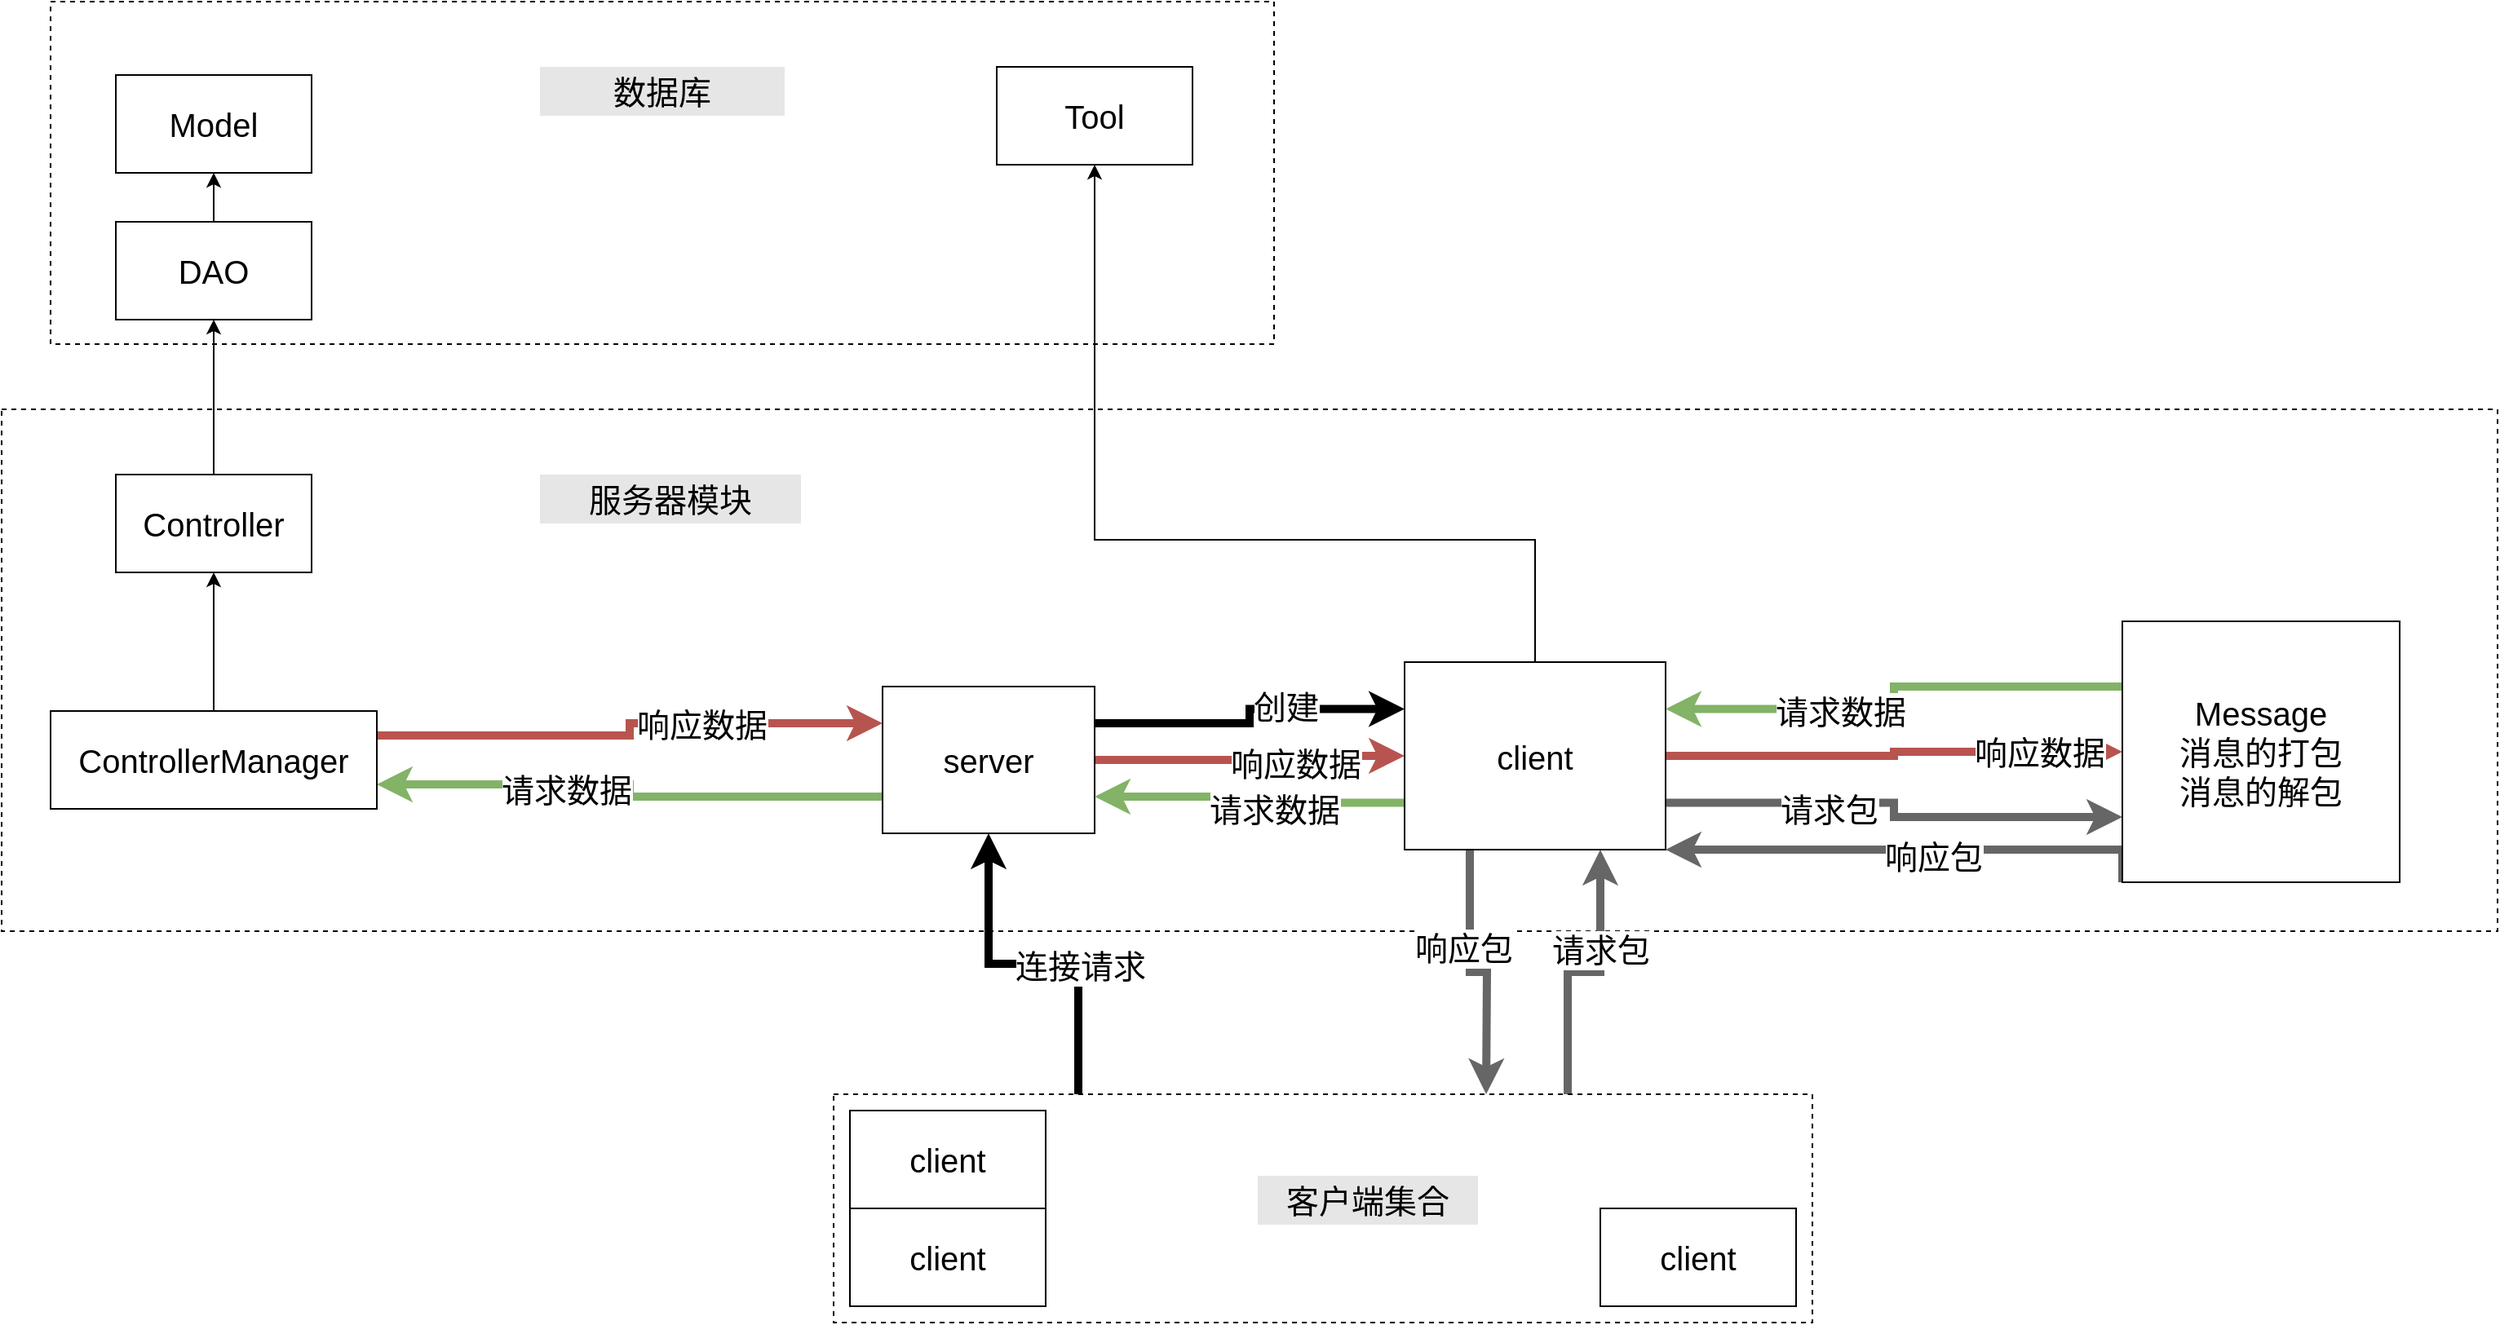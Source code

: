 <mxfile version="16.1.0" type="github" pages="2">
  <diagram id="oG_Hy-zvtwRr0csXsR83" name="服务器端结构">
    <mxGraphModel dx="2756" dy="1000" grid="1" gridSize="10" guides="1" tooltips="1" connect="1" arrows="1" fold="1" page="1" pageScale="1" pageWidth="827" pageHeight="1169" math="0" shadow="0">
      <root>
        <mxCell id="0" />
        <mxCell id="1" parent="0" />
        <mxCell id="4yhZJhOrAPvXMS8r5TzF-34" value="" style="rounded=0;whiteSpace=wrap;html=1;dashed=1;fontSize=20;strokeColor=default;" vertex="1" parent="1">
          <mxGeometry x="-180" y="30" width="750" height="210" as="geometry" />
        </mxCell>
        <mxCell id="4yhZJhOrAPvXMS8r5TzF-32" value="" style="rounded=0;whiteSpace=wrap;html=1;dashed=1;fontSize=20;strokeColor=default;" vertex="1" parent="1">
          <mxGeometry x="-210" y="280" width="1530" height="320" as="geometry" />
        </mxCell>
        <mxCell id="4yhZJhOrAPvXMS8r5TzF-7" style="edgeStyle=orthogonalEdgeStyle;rounded=0;orthogonalLoop=1;jettySize=auto;html=1;exitX=0.25;exitY=0;exitDx=0;exitDy=0;fontSize=20;startArrow=none;startFill=0;strokeWidth=5;entryX=0.5;entryY=1;entryDx=0;entryDy=0;" edge="1" parent="1" source="wnf2VfuJf94anjGbQvdZ-6" target="wnf2VfuJf94anjGbQvdZ-2">
          <mxGeometry relative="1" as="geometry">
            <mxPoint x="400" y="600" as="targetPoint" />
            <Array as="points" />
          </mxGeometry>
        </mxCell>
        <mxCell id="4yhZJhOrAPvXMS8r5TzF-8" value="连接请求" style="edgeLabel;html=1;align=center;verticalAlign=middle;resizable=0;points=[];fontSize=20;" vertex="1" connectable="0" parent="4yhZJhOrAPvXMS8r5TzF-7">
          <mxGeometry x="-0.263" y="-1" relative="1" as="geometry">
            <mxPoint as="offset" />
          </mxGeometry>
        </mxCell>
        <mxCell id="4yhZJhOrAPvXMS8r5TzF-9" style="edgeStyle=orthogonalEdgeStyle;rounded=0;orthogonalLoop=1;jettySize=auto;html=1;exitX=1;exitY=0.25;exitDx=0;exitDy=0;entryX=0;entryY=0.25;entryDx=0;entryDy=0;fontSize=20;startArrow=none;startFill=0;strokeWidth=5;" edge="1" parent="1" source="wnf2VfuJf94anjGbQvdZ-2" target="wnf2VfuJf94anjGbQvdZ-3">
          <mxGeometry relative="1" as="geometry" />
        </mxCell>
        <mxCell id="4yhZJhOrAPvXMS8r5TzF-10" value="创建" style="edgeLabel;html=1;align=center;verticalAlign=middle;resizable=0;points=[];fontSize=20;" vertex="1" connectable="0" parent="4yhZJhOrAPvXMS8r5TzF-9">
          <mxGeometry x="0.263" y="2" relative="1" as="geometry">
            <mxPoint as="offset" />
          </mxGeometry>
        </mxCell>
        <mxCell id="4yhZJhOrAPvXMS8r5TzF-20" style="edgeStyle=orthogonalEdgeStyle;rounded=0;orthogonalLoop=1;jettySize=auto;html=1;exitX=0;exitY=0.75;exitDx=0;exitDy=0;entryX=1;entryY=0.75;entryDx=0;entryDy=0;fontSize=20;startArrow=none;startFill=0;strokeWidth=5;fillColor=#d5e8d4;strokeColor=#82b366;" edge="1" parent="1" source="wnf2VfuJf94anjGbQvdZ-2" target="oRRDKivhvVMNvXGFLit--1">
          <mxGeometry relative="1" as="geometry" />
        </mxCell>
        <mxCell id="4yhZJhOrAPvXMS8r5TzF-21" value="请求数据" style="edgeLabel;html=1;align=center;verticalAlign=middle;resizable=0;points=[];fontSize=20;" vertex="1" connectable="0" parent="4yhZJhOrAPvXMS8r5TzF-20">
          <mxGeometry x="0.268" y="3" relative="1" as="geometry">
            <mxPoint as="offset" />
          </mxGeometry>
        </mxCell>
        <mxCell id="4yhZJhOrAPvXMS8r5TzF-24" style="edgeStyle=orthogonalEdgeStyle;rounded=0;orthogonalLoop=1;jettySize=auto;html=1;exitX=1;exitY=0.5;exitDx=0;exitDy=0;entryX=0;entryY=0.5;entryDx=0;entryDy=0;fontSize=20;startArrow=none;startFill=0;strokeWidth=5;fillColor=#f8cecc;strokeColor=#b85450;" edge="1" parent="1" source="wnf2VfuJf94anjGbQvdZ-2" target="wnf2VfuJf94anjGbQvdZ-3">
          <mxGeometry relative="1" as="geometry" />
        </mxCell>
        <mxCell id="4yhZJhOrAPvXMS8r5TzF-25" value="响应数据" style="edgeLabel;html=1;align=center;verticalAlign=middle;resizable=0;points=[];fontSize=20;" vertex="1" connectable="0" parent="4yhZJhOrAPvXMS8r5TzF-24">
          <mxGeometry x="0.303" y="-4" relative="1" as="geometry">
            <mxPoint as="offset" />
          </mxGeometry>
        </mxCell>
        <mxCell id="wnf2VfuJf94anjGbQvdZ-2" value="&lt;span style=&quot;font-size: 20px&quot;&gt;server&lt;br&gt;&lt;/span&gt;" style="rounded=0;whiteSpace=wrap;html=1;" parent="1" vertex="1">
          <mxGeometry x="330" y="450" width="130" height="90" as="geometry" />
        </mxCell>
        <mxCell id="wnf2VfuJf94anjGbQvdZ-25" style="edgeStyle=orthogonalEdgeStyle;rounded=0;orthogonalLoop=1;jettySize=auto;html=1;entryX=0.5;entryY=1;entryDx=0;entryDy=0;fontSize=20;exitX=0.5;exitY=0;exitDx=0;exitDy=0;" parent="1" source="wnf2VfuJf94anjGbQvdZ-3" target="wnf2VfuJf94anjGbQvdZ-13" edge="1">
          <mxGeometry relative="1" as="geometry">
            <Array as="points">
              <mxPoint x="710" y="360" />
              <mxPoint x="790" y="360" />
            </Array>
          </mxGeometry>
        </mxCell>
        <mxCell id="4yhZJhOrAPvXMS8r5TzF-14" style="edgeStyle=orthogonalEdgeStyle;rounded=0;orthogonalLoop=1;jettySize=auto;html=1;exitX=1;exitY=0.75;exitDx=0;exitDy=0;entryX=0;entryY=0.75;entryDx=0;entryDy=0;fontSize=20;startArrow=none;startFill=0;strokeWidth=5;fillColor=#f5f5f5;strokeColor=#666666;" edge="1" parent="1" source="wnf2VfuJf94anjGbQvdZ-3" target="GOlorQ2MwcxbbiScanlw-1">
          <mxGeometry relative="1" as="geometry" />
        </mxCell>
        <mxCell id="4yhZJhOrAPvXMS8r5TzF-15" value="请求包" style="edgeLabel;html=1;align=center;verticalAlign=middle;resizable=0;points=[];fontSize=20;" vertex="1" connectable="0" parent="4yhZJhOrAPvXMS8r5TzF-14">
          <mxGeometry x="-0.312" y="-3" relative="1" as="geometry">
            <mxPoint as="offset" />
          </mxGeometry>
        </mxCell>
        <mxCell id="4yhZJhOrAPvXMS8r5TzF-18" style="edgeStyle=orthogonalEdgeStyle;rounded=0;orthogonalLoop=1;jettySize=auto;html=1;exitX=0;exitY=0.75;exitDx=0;exitDy=0;entryX=1;entryY=0.75;entryDx=0;entryDy=0;fontSize=20;startArrow=none;startFill=0;strokeWidth=5;fillColor=#d5e8d4;strokeColor=#82b366;" edge="1" parent="1" source="wnf2VfuJf94anjGbQvdZ-3" target="wnf2VfuJf94anjGbQvdZ-2">
          <mxGeometry relative="1" as="geometry" />
        </mxCell>
        <mxCell id="4yhZJhOrAPvXMS8r5TzF-19" value="请求数据" style="edgeLabel;html=1;align=center;verticalAlign=middle;resizable=0;points=[];fontSize=20;" vertex="1" connectable="0" parent="4yhZJhOrAPvXMS8r5TzF-18">
          <mxGeometry x="-0.175" y="3" relative="1" as="geometry">
            <mxPoint as="offset" />
          </mxGeometry>
        </mxCell>
        <mxCell id="4yhZJhOrAPvXMS8r5TzF-26" style="edgeStyle=orthogonalEdgeStyle;rounded=0;orthogonalLoop=1;jettySize=auto;html=1;exitX=1;exitY=0.5;exitDx=0;exitDy=0;entryX=0;entryY=0.5;entryDx=0;entryDy=0;fontSize=20;startArrow=none;startFill=0;strokeWidth=5;fillColor=#f8cecc;strokeColor=#b85450;" edge="1" parent="1" source="wnf2VfuJf94anjGbQvdZ-3" target="GOlorQ2MwcxbbiScanlw-1">
          <mxGeometry relative="1" as="geometry" />
        </mxCell>
        <mxCell id="4yhZJhOrAPvXMS8r5TzF-27" value="响应数据" style="edgeLabel;html=1;align=center;verticalAlign=middle;resizable=0;points=[];fontSize=20;" vertex="1" connectable="0" parent="4yhZJhOrAPvXMS8r5TzF-26">
          <mxGeometry x="0.634" relative="1" as="geometry">
            <mxPoint as="offset" />
          </mxGeometry>
        </mxCell>
        <mxCell id="4yhZJhOrAPvXMS8r5TzF-28" style="edgeStyle=orthogonalEdgeStyle;rounded=0;orthogonalLoop=1;jettySize=auto;html=1;exitX=0.25;exitY=1;exitDx=0;exitDy=0;fontSize=20;startArrow=none;startFill=0;strokeWidth=5;fillColor=#f5f5f5;strokeColor=#666666;" edge="1" parent="1" source="wnf2VfuJf94anjGbQvdZ-3">
          <mxGeometry relative="1" as="geometry">
            <mxPoint x="700" y="700" as="targetPoint" />
          </mxGeometry>
        </mxCell>
        <mxCell id="4yhZJhOrAPvXMS8r5TzF-29" value="响应包" style="edgeLabel;html=1;align=center;verticalAlign=middle;resizable=0;points=[];fontSize=20;" vertex="1" connectable="0" parent="4yhZJhOrAPvXMS8r5TzF-28">
          <mxGeometry x="-0.261" y="-4" relative="1" as="geometry">
            <mxPoint as="offset" />
          </mxGeometry>
        </mxCell>
        <mxCell id="wnf2VfuJf94anjGbQvdZ-3" value="&lt;span style=&quot;font-size: 20px&quot;&gt;client&lt;br&gt;&lt;/span&gt;" style="rounded=0;whiteSpace=wrap;html=1;" parent="1" vertex="1">
          <mxGeometry x="650" y="435" width="160" height="115" as="geometry" />
        </mxCell>
        <mxCell id="wnf2VfuJf94anjGbQvdZ-14" style="edgeStyle=orthogonalEdgeStyle;rounded=0;orthogonalLoop=1;jettySize=auto;html=1;entryX=0.5;entryY=1;entryDx=0;entryDy=0;fontSize=20;" parent="1" source="wnf2VfuJf94anjGbQvdZ-9" target="wnf2VfuJf94anjGbQvdZ-11" edge="1">
          <mxGeometry relative="1" as="geometry" />
        </mxCell>
        <mxCell id="wnf2VfuJf94anjGbQvdZ-9" value="&lt;span style=&quot;font-size: 20px&quot;&gt;Controller&lt;br&gt;&lt;/span&gt;" style="rounded=0;whiteSpace=wrap;html=1;" parent="1" vertex="1">
          <mxGeometry x="-140" y="320" width="120" height="60" as="geometry" />
        </mxCell>
        <mxCell id="wnf2VfuJf94anjGbQvdZ-15" style="edgeStyle=orthogonalEdgeStyle;rounded=0;orthogonalLoop=1;jettySize=auto;html=1;entryX=0.5;entryY=1;entryDx=0;entryDy=0;fontSize=20;" parent="1" source="wnf2VfuJf94anjGbQvdZ-11" target="wnf2VfuJf94anjGbQvdZ-12" edge="1">
          <mxGeometry relative="1" as="geometry" />
        </mxCell>
        <mxCell id="wnf2VfuJf94anjGbQvdZ-11" value="&lt;span style=&quot;font-size: 20px&quot;&gt;DAO&lt;br&gt;&lt;/span&gt;" style="rounded=0;whiteSpace=wrap;html=1;" parent="1" vertex="1">
          <mxGeometry x="-140" y="165" width="120" height="60" as="geometry" />
        </mxCell>
        <mxCell id="wnf2VfuJf94anjGbQvdZ-12" value="&lt;span style=&quot;font-size: 20px&quot;&gt;Model&lt;br&gt;&lt;/span&gt;" style="rounded=0;whiteSpace=wrap;html=1;" parent="1" vertex="1">
          <mxGeometry x="-140" y="75" width="120" height="60" as="geometry" />
        </mxCell>
        <mxCell id="wnf2VfuJf94anjGbQvdZ-13" value="&lt;span style=&quot;font-size: 20px&quot;&gt;Tool&lt;br&gt;&lt;/span&gt;" style="rounded=0;whiteSpace=wrap;html=1;" parent="1" vertex="1">
          <mxGeometry x="400" y="70" width="120" height="60" as="geometry" />
        </mxCell>
        <mxCell id="4yhZJhOrAPvXMS8r5TzF-1" style="edgeStyle=orthogonalEdgeStyle;rounded=0;orthogonalLoop=1;jettySize=auto;html=1;entryX=0.5;entryY=1;entryDx=0;entryDy=0;" edge="1" parent="1" source="oRRDKivhvVMNvXGFLit--1" target="wnf2VfuJf94anjGbQvdZ-9">
          <mxGeometry relative="1" as="geometry" />
        </mxCell>
        <mxCell id="4yhZJhOrAPvXMS8r5TzF-22" style="edgeStyle=orthogonalEdgeStyle;rounded=0;orthogonalLoop=1;jettySize=auto;html=1;exitX=1;exitY=0.25;exitDx=0;exitDy=0;entryX=0;entryY=0.25;entryDx=0;entryDy=0;fontSize=20;startArrow=none;startFill=0;strokeWidth=5;fillColor=#f8cecc;strokeColor=#b85450;" edge="1" parent="1" source="oRRDKivhvVMNvXGFLit--1" target="wnf2VfuJf94anjGbQvdZ-2">
          <mxGeometry relative="1" as="geometry" />
        </mxCell>
        <mxCell id="4yhZJhOrAPvXMS8r5TzF-23" value="响应数据" style="edgeLabel;html=1;align=center;verticalAlign=middle;resizable=0;points=[];fontSize=20;" vertex="1" connectable="0" parent="4yhZJhOrAPvXMS8r5TzF-22">
          <mxGeometry x="0.299" relative="1" as="geometry">
            <mxPoint as="offset" />
          </mxGeometry>
        </mxCell>
        <mxCell id="oRRDKivhvVMNvXGFLit--1" value="&lt;span style=&quot;font-size: 20px&quot;&gt;ControllerManager&lt;br&gt;&lt;/span&gt;" style="rounded=0;whiteSpace=wrap;html=1;" parent="1" vertex="1">
          <mxGeometry x="-180" y="465" width="200" height="60" as="geometry" />
        </mxCell>
        <mxCell id="4yhZJhOrAPvXMS8r5TzF-16" style="edgeStyle=orthogonalEdgeStyle;rounded=0;orthogonalLoop=1;jettySize=auto;html=1;exitX=0;exitY=0.25;exitDx=0;exitDy=0;entryX=1;entryY=0.25;entryDx=0;entryDy=0;fontSize=20;startArrow=none;startFill=0;strokeWidth=5;fillColor=#d5e8d4;strokeColor=#82b366;" edge="1" parent="1" source="GOlorQ2MwcxbbiScanlw-1" target="wnf2VfuJf94anjGbQvdZ-3">
          <mxGeometry relative="1" as="geometry" />
        </mxCell>
        <mxCell id="4yhZJhOrAPvXMS8r5TzF-17" value="请求数据" style="edgeLabel;html=1;align=center;verticalAlign=middle;resizable=0;points=[];fontSize=20;" vertex="1" connectable="0" parent="4yhZJhOrAPvXMS8r5TzF-16">
          <mxGeometry x="0.275" y="1" relative="1" as="geometry">
            <mxPoint as="offset" />
          </mxGeometry>
        </mxCell>
        <mxCell id="4yhZJhOrAPvXMS8r5TzF-30" style="edgeStyle=orthogonalEdgeStyle;rounded=0;orthogonalLoop=1;jettySize=auto;html=1;exitX=0;exitY=1;exitDx=0;exitDy=0;entryX=1;entryY=1;entryDx=0;entryDy=0;fontSize=20;startArrow=none;startFill=0;strokeWidth=5;fillColor=#f5f5f5;strokeColor=#666666;" edge="1" parent="1" source="GOlorQ2MwcxbbiScanlw-1" target="wnf2VfuJf94anjGbQvdZ-3">
          <mxGeometry relative="1" as="geometry">
            <Array as="points">
              <mxPoint x="1090" y="550" />
            </Array>
          </mxGeometry>
        </mxCell>
        <mxCell id="4yhZJhOrAPvXMS8r5TzF-31" value="响应包" style="edgeLabel;html=1;align=center;verticalAlign=middle;resizable=0;points=[];fontSize=20;" vertex="1" connectable="0" parent="4yhZJhOrAPvXMS8r5TzF-30">
          <mxGeometry x="-0.091" y="4" relative="1" as="geometry">
            <mxPoint as="offset" />
          </mxGeometry>
        </mxCell>
        <mxCell id="GOlorQ2MwcxbbiScanlw-1" value="&lt;span style=&quot;font-size: 20px&quot;&gt;Message&lt;br&gt;消息的打包&lt;br&gt;消息的解包&lt;br&gt;&lt;/span&gt;" style="rounded=0;whiteSpace=wrap;html=1;" parent="1" vertex="1">
          <mxGeometry x="1090" y="410" width="170" height="160" as="geometry" />
        </mxCell>
        <mxCell id="4yhZJhOrAPvXMS8r5TzF-12" style="edgeStyle=orthogonalEdgeStyle;rounded=0;orthogonalLoop=1;jettySize=auto;html=1;exitX=0.75;exitY=0;exitDx=0;exitDy=0;entryX=0.75;entryY=1;entryDx=0;entryDy=0;fontSize=20;startArrow=none;startFill=0;strokeWidth=5;fillColor=#f5f5f5;strokeColor=#666666;" edge="1" parent="1" source="wnf2VfuJf94anjGbQvdZ-6" target="wnf2VfuJf94anjGbQvdZ-3">
          <mxGeometry relative="1" as="geometry" />
        </mxCell>
        <mxCell id="4yhZJhOrAPvXMS8r5TzF-13" value="请求包" style="edgeLabel;html=1;align=center;verticalAlign=middle;resizable=0;points=[];fontSize=20;" vertex="1" connectable="0" parent="4yhZJhOrAPvXMS8r5TzF-12">
          <mxGeometry x="0.291" relative="1" as="geometry">
            <mxPoint as="offset" />
          </mxGeometry>
        </mxCell>
        <mxCell id="wnf2VfuJf94anjGbQvdZ-6" value="" style="rounded=0;whiteSpace=wrap;html=1;fontSize=20;shadow=0;dashed=1;" parent="1" vertex="1">
          <mxGeometry x="300" y="700" width="600" height="140" as="geometry" />
        </mxCell>
        <mxCell id="wnf2VfuJf94anjGbQvdZ-1" value="&lt;font style=&quot;font-size: 20px&quot;&gt;client&lt;/font&gt;" style="rounded=0;whiteSpace=wrap;html=1;" parent="1" vertex="1">
          <mxGeometry x="310" y="770" width="120" height="60" as="geometry" />
        </mxCell>
        <mxCell id="wnf2VfuJf94anjGbQvdZ-4" value="&lt;font style=&quot;font-size: 20px&quot;&gt;client&lt;/font&gt;" style="rounded=0;whiteSpace=wrap;html=1;" parent="1" vertex="1">
          <mxGeometry x="310" y="710" width="120" height="60" as="geometry" />
        </mxCell>
        <mxCell id="wnf2VfuJf94anjGbQvdZ-5" value="&lt;font style=&quot;font-size: 20px&quot;&gt;client&lt;/font&gt;" style="rounded=0;whiteSpace=wrap;html=1;" parent="1" vertex="1">
          <mxGeometry x="770" y="770" width="120" height="60" as="geometry" />
        </mxCell>
        <mxCell id="4yhZJhOrAPvXMS8r5TzF-33" value="服务器模块" style="text;html=1;strokeColor=none;fillColor=#E6E6E6;align=center;verticalAlign=middle;whiteSpace=wrap;rounded=0;dashed=1;fontSize=20;" vertex="1" parent="1">
          <mxGeometry x="120" y="320" width="160" height="30" as="geometry" />
        </mxCell>
        <mxCell id="4yhZJhOrAPvXMS8r5TzF-35" value="数据库" style="text;html=1;strokeColor=none;fillColor=#E6E6E6;align=center;verticalAlign=middle;whiteSpace=wrap;rounded=0;dashed=1;fontSize=20;" vertex="1" parent="1">
          <mxGeometry x="120" y="70" width="150" height="30" as="geometry" />
        </mxCell>
        <mxCell id="4yhZJhOrAPvXMS8r5TzF-36" value="客户端集合" style="text;html=1;strokeColor=none;fillColor=#E6E6E6;align=center;verticalAlign=middle;whiteSpace=wrap;rounded=0;dashed=1;fontSize=20;" vertex="1" parent="1">
          <mxGeometry x="560" y="750" width="135" height="30" as="geometry" />
        </mxCell>
      </root>
    </mxGraphModel>
  </diagram>
  <diagram id="3bz6BS0PO8713qqQLpYb" name="服务器端和客户端通讯模型">
    <mxGraphModel dx="1447" dy="750" grid="1" gridSize="10" guides="1" tooltips="1" connect="1" arrows="1" fold="1" page="1" pageScale="1" pageWidth="827" pageHeight="1169" math="0" shadow="0">
      <root>
        <mxCell id="LzF4J6rwbPn0nmqdJshY-0" />
        <mxCell id="LzF4J6rwbPn0nmqdJshY-1" parent="LzF4J6rwbPn0nmqdJshY-0" />
        <mxCell id="3FBiQJbIUup4Juo5UF1U-7" style="edgeStyle=orthogonalEdgeStyle;rounded=0;orthogonalLoop=1;jettySize=auto;html=1;exitX=1;exitY=0.25;exitDx=0;exitDy=0;entryX=0;entryY=0.25;entryDx=0;entryDy=0;fontSize=20;" edge="1" parent="LzF4J6rwbPn0nmqdJshY-1" source="3FBiQJbIUup4Juo5UF1U-0" target="3FBiQJbIUup4Juo5UF1U-1">
          <mxGeometry relative="1" as="geometry" />
        </mxCell>
        <mxCell id="3FBiQJbIUup4Juo5UF1U-9" value="MessageLength|RequestCode|ActionCode|Data" style="edgeLabel;html=1;align=center;verticalAlign=middle;resizable=0;points=[];fontSize=20;" vertex="1" connectable="0" parent="3FBiQJbIUup4Juo5UF1U-7">
          <mxGeometry x="-0.424" y="5" relative="1" as="geometry">
            <mxPoint x="135" as="offset" />
          </mxGeometry>
        </mxCell>
        <mxCell id="3FBiQJbIUup4Juo5UF1U-0" value="&lt;span style=&quot;font-size: 20px&quot;&gt;Request&lt;br&gt;OnResponse&lt;br&gt;（响应请求和Request一一对应）&lt;br&gt;&lt;/span&gt;" style="rounded=0;whiteSpace=wrap;html=1;" vertex="1" parent="LzF4J6rwbPn0nmqdJshY-1">
          <mxGeometry x="80" y="240" width="120" height="260" as="geometry" />
        </mxCell>
        <mxCell id="3FBiQJbIUup4Juo5UF1U-8" style="edgeStyle=orthogonalEdgeStyle;rounded=0;orthogonalLoop=1;jettySize=auto;html=1;exitX=0;exitY=0.75;exitDx=0;exitDy=0;entryX=1;entryY=0.75;entryDx=0;entryDy=0;fontSize=20;dashed=1;" edge="1" parent="LzF4J6rwbPn0nmqdJshY-1" source="3FBiQJbIUup4Juo5UF1U-1" target="3FBiQJbIUup4Juo5UF1U-0">
          <mxGeometry relative="1" as="geometry" />
        </mxCell>
        <mxCell id="3FBiQJbIUup4Juo5UF1U-12" value="MessageLength|RequestCode|Data" style="edgeLabel;html=1;align=center;verticalAlign=middle;resizable=0;points=[];fontSize=20;" vertex="1" connectable="0" parent="3FBiQJbIUup4Juo5UF1U-8">
          <mxGeometry x="0.199" y="-5" relative="1" as="geometry">
            <mxPoint x="53" as="offset" />
          </mxGeometry>
        </mxCell>
        <mxCell id="3FBiQJbIUup4Juo5UF1U-1" value="&lt;span style=&quot;font-size: 20px&quot;&gt;Controller&lt;br&gt;（包含多个&lt;br&gt;RequestCode&lt;br&gt;ActionCode）&lt;br&gt;&lt;/span&gt;" style="rounded=0;whiteSpace=wrap;html=1;" vertex="1" parent="LzF4J6rwbPn0nmqdJshY-1">
          <mxGeometry x="840" y="240" width="120" height="260" as="geometry" />
        </mxCell>
        <mxCell id="3FBiQJbIUup4Juo5UF1U-6" style="edgeStyle=orthogonalEdgeStyle;rounded=0;orthogonalLoop=1;jettySize=auto;html=1;entryX=0.5;entryY=0;entryDx=0;entryDy=0;fontSize=20;" edge="1" parent="LzF4J6rwbPn0nmqdJshY-1" source="3FBiQJbIUup4Juo5UF1U-3" target="3FBiQJbIUup4Juo5UF1U-0">
          <mxGeometry relative="1" as="geometry" />
        </mxCell>
        <mxCell id="3FBiQJbIUup4Juo5UF1U-3" value="&lt;span style=&quot;font-size: 20px&quot;&gt;Client&lt;br&gt;&lt;/span&gt;" style="rounded=0;whiteSpace=wrap;html=1;" vertex="1" parent="LzF4J6rwbPn0nmqdJshY-1">
          <mxGeometry x="80" y="40" width="120" height="120" as="geometry" />
        </mxCell>
        <mxCell id="3FBiQJbIUup4Juo5UF1U-5" style="edgeStyle=orthogonalEdgeStyle;rounded=0;orthogonalLoop=1;jettySize=auto;html=1;entryX=0.5;entryY=0;entryDx=0;entryDy=0;fontSize=20;" edge="1" parent="LzF4J6rwbPn0nmqdJshY-1" source="3FBiQJbIUup4Juo5UF1U-4" target="3FBiQJbIUup4Juo5UF1U-1">
          <mxGeometry relative="1" as="geometry" />
        </mxCell>
        <mxCell id="3FBiQJbIUup4Juo5UF1U-4" value="&lt;span style=&quot;font-size: 20px&quot;&gt;Server&lt;br&gt;&lt;/span&gt;" style="rounded=0;whiteSpace=wrap;html=1;" vertex="1" parent="LzF4J6rwbPn0nmqdJshY-1">
          <mxGeometry x="840" y="40" width="120" height="120" as="geometry" />
        </mxCell>
      </root>
    </mxGraphModel>
  </diagram>
</mxfile>
